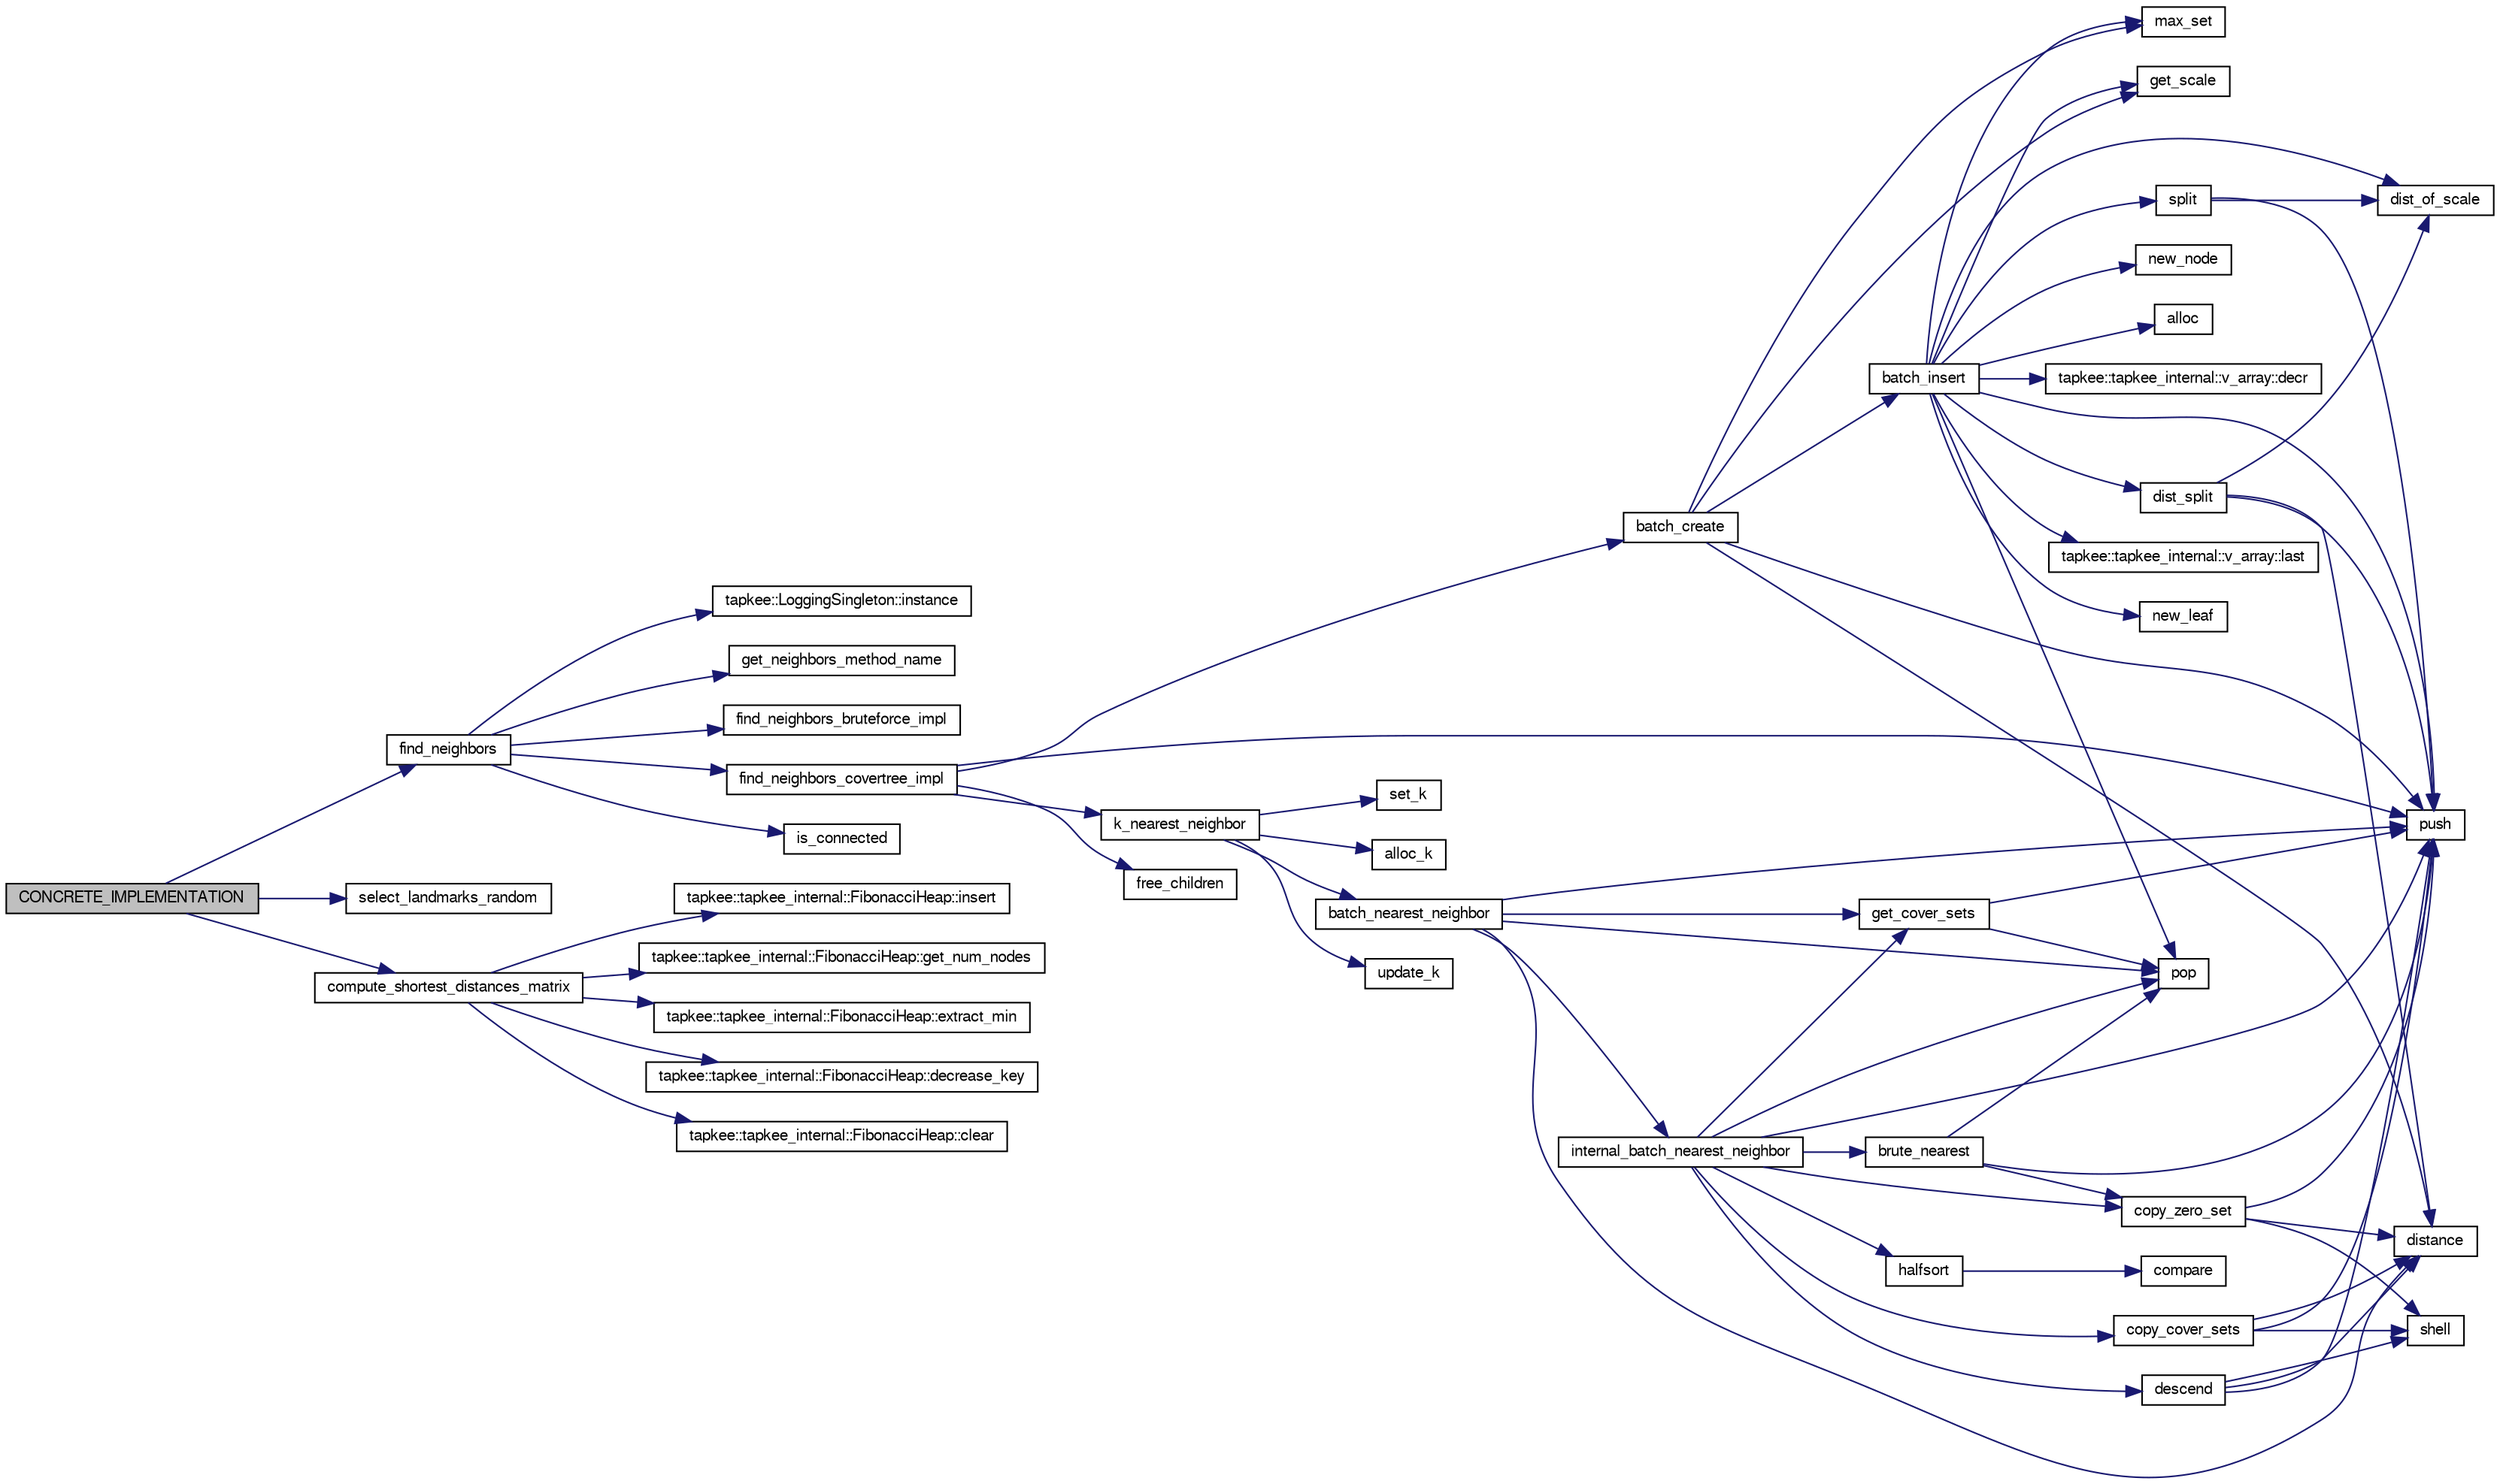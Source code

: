 digraph G
{
  edge [fontname="FreeSans",fontsize="10",labelfontname="FreeSans",labelfontsize="10"];
  node [fontname="FreeSans",fontsize="10",shape=record];
  rankdir="LR";
  Node1 [label="CONCRETE_IMPLEMENTATION",height=0.2,width=0.4,color="black", fillcolor="grey75", style="filled" fontcolor="black"];
  Node1 -> Node2 [color="midnightblue",fontsize="10",style="solid",fontname="FreeSans"];
  Node2 [label="find_neighbors",height=0.2,width=0.4,color="black", fillcolor="white", style="filled",URL="$namespacetapkee_1_1tapkee__internal.html#af40147a3dc204c744426edc0e6c65945"];
  Node2 -> Node3 [color="midnightblue",fontsize="10",style="solid",fontname="FreeSans"];
  Node3 [label="tapkee::LoggingSingleton::instance",height=0.2,width=0.4,color="black", fillcolor="white", style="filled",URL="$classtapkee_1_1LoggingSingleton.html#aa46d03bd88344fa1ceb6bd0c5a22f3f4"];
  Node2 -> Node4 [color="midnightblue",fontsize="10",style="solid",fontname="FreeSans"];
  Node4 [label="get_neighbors_method_name",height=0.2,width=0.4,color="black", fillcolor="white", style="filled",URL="$namespacetapkee_1_1tapkee__internal.html#aa7b3a74c4190343c4010f4ff82fc5cd5"];
  Node2 -> Node5 [color="midnightblue",fontsize="10",style="solid",fontname="FreeSans"];
  Node5 [label="find_neighbors_bruteforce_impl",height=0.2,width=0.4,color="black", fillcolor="white", style="filled",URL="$namespacetapkee_1_1tapkee__internal.html#a885b1c939fa790cf0b23c65c5713f09c"];
  Node2 -> Node6 [color="midnightblue",fontsize="10",style="solid",fontname="FreeSans"];
  Node6 [label="find_neighbors_covertree_impl",height=0.2,width=0.4,color="black", fillcolor="white", style="filled",URL="$namespacetapkee_1_1tapkee__internal.html#a010ff3fa6dbfe55af010c542969e1e6f"];
  Node6 -> Node7 [color="midnightblue",fontsize="10",style="solid",fontname="FreeSans"];
  Node7 [label="push",height=0.2,width=0.4,color="black", fillcolor="white", style="filled",URL="$namespacetapkee_1_1tapkee__internal.html#a396fb5846d119aca89f5d7d91b1ce7aa"];
  Node6 -> Node8 [color="midnightblue",fontsize="10",style="solid",fontname="FreeSans"];
  Node8 [label="batch_create",height=0.2,width=0.4,color="black", fillcolor="white", style="filled",URL="$namespacetapkee_1_1tapkee__internal.html#ae6ef2d26baf403980c4e8a190f5ad4d3"];
  Node8 -> Node7 [color="midnightblue",fontsize="10",style="solid",fontname="FreeSans"];
  Node8 -> Node9 [color="midnightblue",fontsize="10",style="solid",fontname="FreeSans"];
  Node9 [label="distance",height=0.2,width=0.4,color="black", fillcolor="white", style="filled",URL="$namespacetapkee_1_1tapkee__internal.html#a9f328b6a539a03251cb7d76cd8378e6d"];
  Node8 -> Node10 [color="midnightblue",fontsize="10",style="solid",fontname="FreeSans"];
  Node10 [label="max_set",height=0.2,width=0.4,color="black", fillcolor="white", style="filled",URL="$namespacetapkee_1_1tapkee__internal.html#abe8fe5cb70b2b1fdb1cea84d3c6320ee"];
  Node8 -> Node11 [color="midnightblue",fontsize="10",style="solid",fontname="FreeSans"];
  Node11 [label="batch_insert",height=0.2,width=0.4,color="black", fillcolor="white", style="filled",URL="$namespacetapkee_1_1tapkee__internal.html#a17514c0a15907aede39aa745ce4e04cc"];
  Node11 -> Node12 [color="midnightblue",fontsize="10",style="solid",fontname="FreeSans"];
  Node12 [label="new_leaf",height=0.2,width=0.4,color="black", fillcolor="white", style="filled",URL="$namespacetapkee_1_1tapkee__internal.html#a1c10c90051f832a2a88b356ff8ac68e2"];
  Node11 -> Node10 [color="midnightblue",fontsize="10",style="solid",fontname="FreeSans"];
  Node11 -> Node13 [color="midnightblue",fontsize="10",style="solid",fontname="FreeSans"];
  Node13 [label="get_scale",height=0.2,width=0.4,color="black", fillcolor="white", style="filled",URL="$namespacetapkee_1_1tapkee__internal.html#aee718b722c4380a0f59e87ebfe6b16c6"];
  Node11 -> Node7 [color="midnightblue",fontsize="10",style="solid",fontname="FreeSans"];
  Node11 -> Node14 [color="midnightblue",fontsize="10",style="solid",fontname="FreeSans"];
  Node14 [label="new_node",height=0.2,width=0.4,color="black", fillcolor="white", style="filled",URL="$namespacetapkee_1_1tapkee__internal.html#a9c517d27392a3df71e6ae38724a57b6e"];
  Node11 -> Node15 [color="midnightblue",fontsize="10",style="solid",fontname="FreeSans"];
  Node15 [label="alloc",height=0.2,width=0.4,color="black", fillcolor="white", style="filled",URL="$namespacetapkee_1_1tapkee__internal.html#a32ad2673f3ba134d14104a40aee81504"];
  Node11 -> Node16 [color="midnightblue",fontsize="10",style="solid",fontname="FreeSans"];
  Node16 [label="pop",height=0.2,width=0.4,color="black", fillcolor="white", style="filled",URL="$namespacetapkee_1_1tapkee__internal.html#aa8d760aab5867f4dd78720e54669d62f"];
  Node11 -> Node17 [color="midnightblue",fontsize="10",style="solid",fontname="FreeSans"];
  Node17 [label="split",height=0.2,width=0.4,color="black", fillcolor="white", style="filled",URL="$namespacetapkee_1_1tapkee__internal.html#ada48e1c28a6f1a4ade60a45d65ac0c7f"];
  Node17 -> Node18 [color="midnightblue",fontsize="10",style="solid",fontname="FreeSans"];
  Node18 [label="dist_of_scale",height=0.2,width=0.4,color="black", fillcolor="white", style="filled",URL="$namespacetapkee_1_1tapkee__internal.html#aee6060e3340deea319bc8c3c30486892"];
  Node17 -> Node7 [color="midnightblue",fontsize="10",style="solid",fontname="FreeSans"];
  Node11 -> Node19 [color="midnightblue",fontsize="10",style="solid",fontname="FreeSans"];
  Node19 [label="dist_split",height=0.2,width=0.4,color="black", fillcolor="white", style="filled",URL="$namespacetapkee_1_1tapkee__internal.html#a9d3883f5694a2ff8456470767a537ddc"];
  Node19 -> Node18 [color="midnightblue",fontsize="10",style="solid",fontname="FreeSans"];
  Node19 -> Node9 [color="midnightblue",fontsize="10",style="solid",fontname="FreeSans"];
  Node19 -> Node7 [color="midnightblue",fontsize="10",style="solid",fontname="FreeSans"];
  Node11 -> Node18 [color="midnightblue",fontsize="10",style="solid",fontname="FreeSans"];
  Node11 -> Node20 [color="midnightblue",fontsize="10",style="solid",fontname="FreeSans"];
  Node20 [label="tapkee::tapkee_internal::v_array::decr",height=0.2,width=0.4,color="black", fillcolor="white", style="filled",URL="$classtapkee_1_1tapkee__internal_1_1v__array.html#a431939dbd3f0ff43a3aef0c4731459e4"];
  Node11 -> Node21 [color="midnightblue",fontsize="10",style="solid",fontname="FreeSans"];
  Node21 [label="tapkee::tapkee_internal::v_array::last",height=0.2,width=0.4,color="black", fillcolor="white", style="filled",URL="$classtapkee_1_1tapkee__internal_1_1v__array.html#a4fe9d3fee79bdf854302cfbf6707c729"];
  Node8 -> Node13 [color="midnightblue",fontsize="10",style="solid",fontname="FreeSans"];
  Node6 -> Node22 [color="midnightblue",fontsize="10",style="solid",fontname="FreeSans"];
  Node22 [label="k_nearest_neighbor",height=0.2,width=0.4,color="black", fillcolor="white", style="filled",URL="$namespacetapkee_1_1tapkee__internal.html#ad459ef5b995663cab5c64f5fac238b39"];
  Node22 -> Node23 [color="midnightblue",fontsize="10",style="solid",fontname="FreeSans"];
  Node23 [label="update_k",height=0.2,width=0.4,color="black", fillcolor="white", style="filled",URL="$namespacetapkee_1_1tapkee__internal.html#a4d481f564de1c59e79df1d149fa80069"];
  Node22 -> Node24 [color="midnightblue",fontsize="10",style="solid",fontname="FreeSans"];
  Node24 [label="set_k",height=0.2,width=0.4,color="black", fillcolor="white", style="filled",URL="$namespacetapkee_1_1tapkee__internal.html#a64bcde82bf6c18c8693e63378b0d1978"];
  Node22 -> Node25 [color="midnightblue",fontsize="10",style="solid",fontname="FreeSans"];
  Node25 [label="alloc_k",height=0.2,width=0.4,color="black", fillcolor="white", style="filled",URL="$namespacetapkee_1_1tapkee__internal.html#afbe22ffa9549d2d9716a968377496423"];
  Node22 -> Node26 [color="midnightblue",fontsize="10",style="solid",fontname="FreeSans"];
  Node26 [label="batch_nearest_neighbor",height=0.2,width=0.4,color="black", fillcolor="white", style="filled",URL="$namespacetapkee_1_1tapkee__internal.html#a73b9071b3a48bb6a382f726949b33c8c"];
  Node26 -> Node27 [color="midnightblue",fontsize="10",style="solid",fontname="FreeSans"];
  Node27 [label="get_cover_sets",height=0.2,width=0.4,color="black", fillcolor="white", style="filled",URL="$namespacetapkee_1_1tapkee__internal.html#aae990da4994c1b3b231fc2994be52eb1"];
  Node27 -> Node16 [color="midnightblue",fontsize="10",style="solid",fontname="FreeSans"];
  Node27 -> Node7 [color="midnightblue",fontsize="10",style="solid",fontname="FreeSans"];
  Node26 -> Node16 [color="midnightblue",fontsize="10",style="solid",fontname="FreeSans"];
  Node26 -> Node9 [color="midnightblue",fontsize="10",style="solid",fontname="FreeSans"];
  Node26 -> Node7 [color="midnightblue",fontsize="10",style="solid",fontname="FreeSans"];
  Node26 -> Node28 [color="midnightblue",fontsize="10",style="solid",fontname="FreeSans"];
  Node28 [label="internal_batch_nearest_neighbor",height=0.2,width=0.4,color="black", fillcolor="white", style="filled",URL="$namespacetapkee_1_1tapkee__internal.html#ae150ad65b49a64d6adbabdfa60af474c"];
  Node28 -> Node29 [color="midnightblue",fontsize="10",style="solid",fontname="FreeSans"];
  Node29 [label="brute_nearest",height=0.2,width=0.4,color="black", fillcolor="white", style="filled",URL="$namespacetapkee_1_1tapkee__internal.html#a9142099b0b74cdfc16507267b08cad17"];
  Node29 -> Node16 [color="midnightblue",fontsize="10",style="solid",fontname="FreeSans"];
  Node29 -> Node30 [color="midnightblue",fontsize="10",style="solid",fontname="FreeSans"];
  Node30 [label="copy_zero_set",height=0.2,width=0.4,color="black", fillcolor="white", style="filled",URL="$namespacetapkee_1_1tapkee__internal.html#aab8922f97deb9fc30d645346993cf8f8"];
  Node30 -> Node31 [color="midnightblue",fontsize="10",style="solid",fontname="FreeSans"];
  Node31 [label="shell",height=0.2,width=0.4,color="black", fillcolor="white", style="filled",URL="$namespacetapkee_1_1tapkee__internal.html#aae27cb0975f6d14eb72f3ee49c63939a"];
  Node30 -> Node9 [color="midnightblue",fontsize="10",style="solid",fontname="FreeSans"];
  Node30 -> Node7 [color="midnightblue",fontsize="10",style="solid",fontname="FreeSans"];
  Node29 -> Node7 [color="midnightblue",fontsize="10",style="solid",fontname="FreeSans"];
  Node28 -> Node16 [color="midnightblue",fontsize="10",style="solid",fontname="FreeSans"];
  Node28 -> Node27 [color="midnightblue",fontsize="10",style="solid",fontname="FreeSans"];
  Node28 -> Node30 [color="midnightblue",fontsize="10",style="solid",fontname="FreeSans"];
  Node28 -> Node32 [color="midnightblue",fontsize="10",style="solid",fontname="FreeSans"];
  Node32 [label="copy_cover_sets",height=0.2,width=0.4,color="black", fillcolor="white", style="filled",URL="$namespacetapkee_1_1tapkee__internal.html#a438943f3b0492bef88edf8e35e99a7d4"];
  Node32 -> Node31 [color="midnightblue",fontsize="10",style="solid",fontname="FreeSans"];
  Node32 -> Node9 [color="midnightblue",fontsize="10",style="solid",fontname="FreeSans"];
  Node32 -> Node7 [color="midnightblue",fontsize="10",style="solid",fontname="FreeSans"];
  Node28 -> Node7 [color="midnightblue",fontsize="10",style="solid",fontname="FreeSans"];
  Node28 -> Node33 [color="midnightblue",fontsize="10",style="solid",fontname="FreeSans"];
  Node33 [label="halfsort",height=0.2,width=0.4,color="black", fillcolor="white", style="filled",URL="$namespacetapkee_1_1tapkee__internal.html#afa7eb5c4a082cd6fe070cacb7cf9705b"];
  Node33 -> Node34 [color="midnightblue",fontsize="10",style="solid",fontname="FreeSans"];
  Node34 [label="compare",height=0.2,width=0.4,color="black", fillcolor="white", style="filled",URL="$namespacetapkee_1_1tapkee__internal.html#aa7ed28c7d3cc8cc74f9a4035e33172bc"];
  Node28 -> Node35 [color="midnightblue",fontsize="10",style="solid",fontname="FreeSans"];
  Node35 [label="descend",height=0.2,width=0.4,color="black", fillcolor="white", style="filled",URL="$namespacetapkee_1_1tapkee__internal.html#ab1af46f863dc36fa7244e7ebf868d7a2"];
  Node35 -> Node7 [color="midnightblue",fontsize="10",style="solid",fontname="FreeSans"];
  Node35 -> Node31 [color="midnightblue",fontsize="10",style="solid",fontname="FreeSans"];
  Node35 -> Node9 [color="midnightblue",fontsize="10",style="solid",fontname="FreeSans"];
  Node6 -> Node36 [color="midnightblue",fontsize="10",style="solid",fontname="FreeSans"];
  Node36 [label="free_children",height=0.2,width=0.4,color="black", fillcolor="white", style="filled",URL="$namespacetapkee_1_1tapkee__internal.html#afd060c2753ab465331e98777a56178f1"];
  Node2 -> Node37 [color="midnightblue",fontsize="10",style="solid",fontname="FreeSans"];
  Node37 [label="is_connected",height=0.2,width=0.4,color="black", fillcolor="white", style="filled",URL="$namespacetapkee_1_1tapkee__internal.html#a3e9a3155aaddbc871f7d3b79e32f08d7"];
  Node1 -> Node38 [color="midnightblue",fontsize="10",style="solid",fontname="FreeSans"];
  Node38 [label="select_landmarks_random",height=0.2,width=0.4,color="black", fillcolor="white", style="filled",URL="$namespacetapkee_1_1tapkee__internal.html#ac4874b3f18219eb0ae580c43065439d5"];
  Node1 -> Node39 [color="midnightblue",fontsize="10",style="solid",fontname="FreeSans"];
  Node39 [label="compute_shortest_distances_matrix",height=0.2,width=0.4,color="black", fillcolor="white", style="filled",URL="$namespacetapkee_1_1tapkee__internal.html#a8da78ff7cdf2c224af03389f083d1823",tooltip="Computes shortest distances (so-called geodesic distances) using Dijkstra algorithm."];
  Node39 -> Node40 [color="midnightblue",fontsize="10",style="solid",fontname="FreeSans"];
  Node40 [label="tapkee::tapkee_internal::FibonacciHeap::insert",height=0.2,width=0.4,color="black", fillcolor="white", style="filled",URL="$classtapkee_1_1tapkee__internal_1_1FibonacciHeap.html#a281a9210273454cfa69cb21fc3a15dab"];
  Node39 -> Node41 [color="midnightblue",fontsize="10",style="solid",fontname="FreeSans"];
  Node41 [label="tapkee::tapkee_internal::FibonacciHeap::get_num_nodes",height=0.2,width=0.4,color="black", fillcolor="white", style="filled",URL="$classtapkee_1_1tapkee__internal_1_1FibonacciHeap.html#a6babce3de5e30176ceeeb226290a9cf8"];
  Node39 -> Node42 [color="midnightblue",fontsize="10",style="solid",fontname="FreeSans"];
  Node42 [label="tapkee::tapkee_internal::FibonacciHeap::extract_min",height=0.2,width=0.4,color="black", fillcolor="white", style="filled",URL="$classtapkee_1_1tapkee__internal_1_1FibonacciHeap.html#a1add6cc57db9107d6ef809549ce0474b"];
  Node39 -> Node43 [color="midnightblue",fontsize="10",style="solid",fontname="FreeSans"];
  Node43 [label="tapkee::tapkee_internal::FibonacciHeap::decrease_key",height=0.2,width=0.4,color="black", fillcolor="white", style="filled",URL="$classtapkee_1_1tapkee__internal_1_1FibonacciHeap.html#affab93898123fc4527b7985c24884fb9"];
  Node39 -> Node44 [color="midnightblue",fontsize="10",style="solid",fontname="FreeSans"];
  Node44 [label="tapkee::tapkee_internal::FibonacciHeap::clear",height=0.2,width=0.4,color="black", fillcolor="white", style="filled",URL="$classtapkee_1_1tapkee__internal_1_1FibonacciHeap.html#ac8bb3912a3ce86b15842e79d0b421204"];
}
